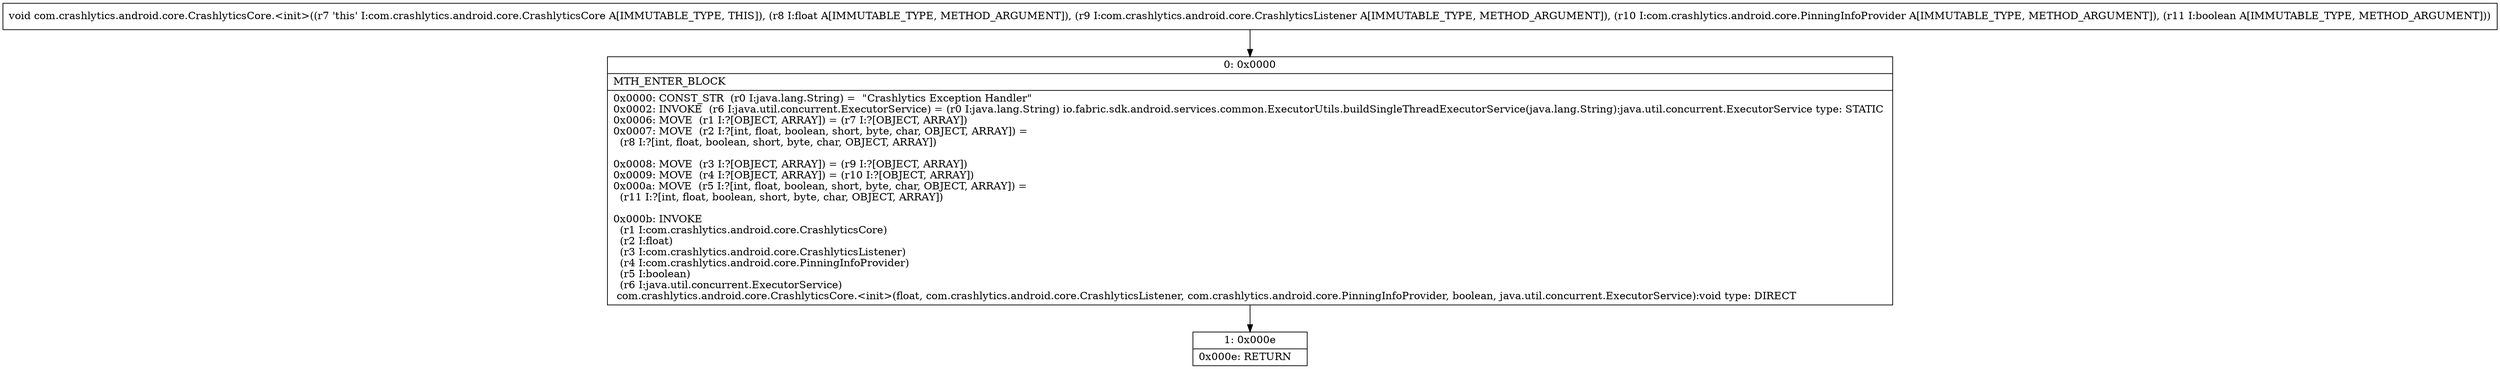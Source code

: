 digraph "CFG forcom.crashlytics.android.core.CrashlyticsCore.\<init\>(FLcom\/crashlytics\/android\/core\/CrashlyticsListener;Lcom\/crashlytics\/android\/core\/PinningInfoProvider;Z)V" {
Node_0 [shape=record,label="{0\:\ 0x0000|MTH_ENTER_BLOCK\l|0x0000: CONST_STR  (r0 I:java.lang.String) =  \"Crashlytics Exception Handler\" \l0x0002: INVOKE  (r6 I:java.util.concurrent.ExecutorService) = (r0 I:java.lang.String) io.fabric.sdk.android.services.common.ExecutorUtils.buildSingleThreadExecutorService(java.lang.String):java.util.concurrent.ExecutorService type: STATIC \l0x0006: MOVE  (r1 I:?[OBJECT, ARRAY]) = (r7 I:?[OBJECT, ARRAY]) \l0x0007: MOVE  (r2 I:?[int, float, boolean, short, byte, char, OBJECT, ARRAY]) = \l  (r8 I:?[int, float, boolean, short, byte, char, OBJECT, ARRAY])\l \l0x0008: MOVE  (r3 I:?[OBJECT, ARRAY]) = (r9 I:?[OBJECT, ARRAY]) \l0x0009: MOVE  (r4 I:?[OBJECT, ARRAY]) = (r10 I:?[OBJECT, ARRAY]) \l0x000a: MOVE  (r5 I:?[int, float, boolean, short, byte, char, OBJECT, ARRAY]) = \l  (r11 I:?[int, float, boolean, short, byte, char, OBJECT, ARRAY])\l \l0x000b: INVOKE  \l  (r1 I:com.crashlytics.android.core.CrashlyticsCore)\l  (r2 I:float)\l  (r3 I:com.crashlytics.android.core.CrashlyticsListener)\l  (r4 I:com.crashlytics.android.core.PinningInfoProvider)\l  (r5 I:boolean)\l  (r6 I:java.util.concurrent.ExecutorService)\l com.crashlytics.android.core.CrashlyticsCore.\<init\>(float, com.crashlytics.android.core.CrashlyticsListener, com.crashlytics.android.core.PinningInfoProvider, boolean, java.util.concurrent.ExecutorService):void type: DIRECT \l}"];
Node_1 [shape=record,label="{1\:\ 0x000e|0x000e: RETURN   \l}"];
MethodNode[shape=record,label="{void com.crashlytics.android.core.CrashlyticsCore.\<init\>((r7 'this' I:com.crashlytics.android.core.CrashlyticsCore A[IMMUTABLE_TYPE, THIS]), (r8 I:float A[IMMUTABLE_TYPE, METHOD_ARGUMENT]), (r9 I:com.crashlytics.android.core.CrashlyticsListener A[IMMUTABLE_TYPE, METHOD_ARGUMENT]), (r10 I:com.crashlytics.android.core.PinningInfoProvider A[IMMUTABLE_TYPE, METHOD_ARGUMENT]), (r11 I:boolean A[IMMUTABLE_TYPE, METHOD_ARGUMENT])) }"];
MethodNode -> Node_0;
Node_0 -> Node_1;
}

